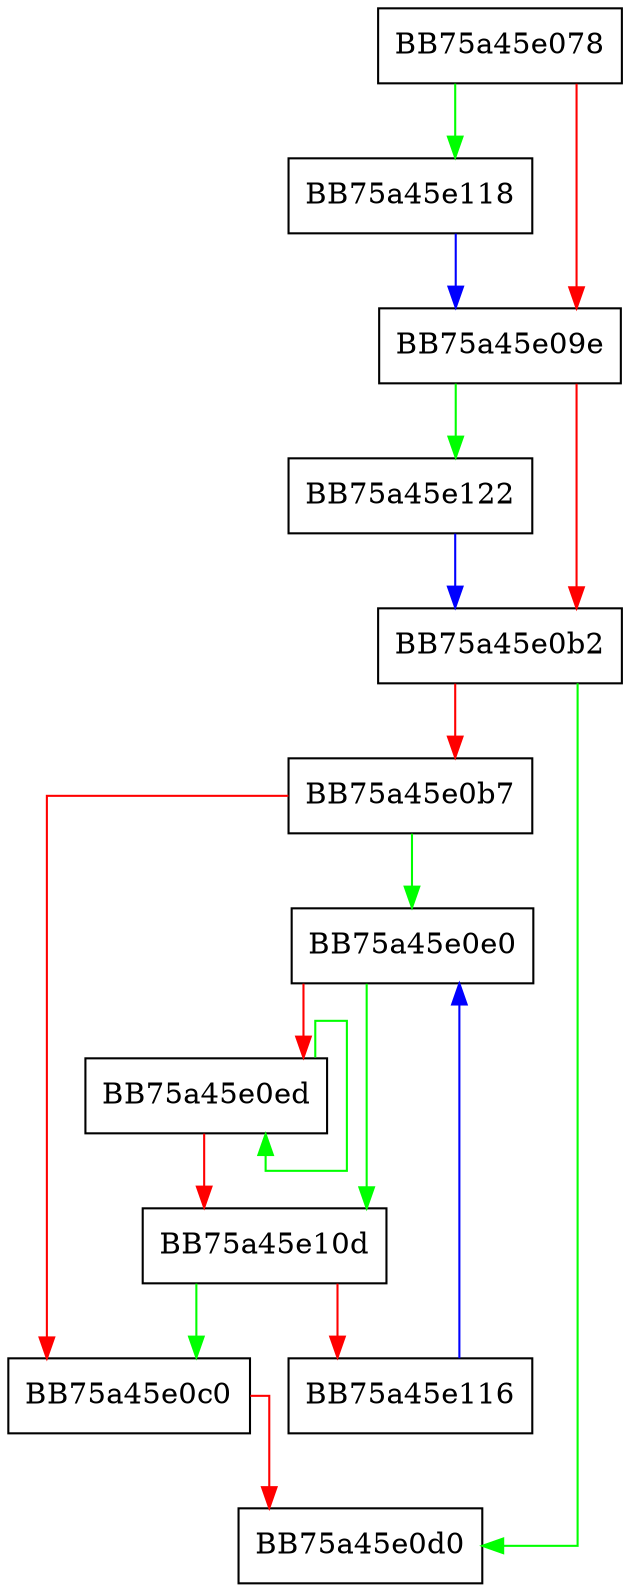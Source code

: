 digraph pcache1ResizeHash {
  node [shape="box"];
  graph [splines=ortho];
  BB75a45e078 -> BB75a45e118 [color="green"];
  BB75a45e078 -> BB75a45e09e [color="red"];
  BB75a45e09e -> BB75a45e122 [color="green"];
  BB75a45e09e -> BB75a45e0b2 [color="red"];
  BB75a45e0b2 -> BB75a45e0d0 [color="green"];
  BB75a45e0b2 -> BB75a45e0b7 [color="red"];
  BB75a45e0b7 -> BB75a45e0e0 [color="green"];
  BB75a45e0b7 -> BB75a45e0c0 [color="red"];
  BB75a45e0c0 -> BB75a45e0d0 [color="red"];
  BB75a45e0e0 -> BB75a45e10d [color="green"];
  BB75a45e0e0 -> BB75a45e0ed [color="red"];
  BB75a45e0ed -> BB75a45e0ed [color="green"];
  BB75a45e0ed -> BB75a45e10d [color="red"];
  BB75a45e10d -> BB75a45e0c0 [color="green"];
  BB75a45e10d -> BB75a45e116 [color="red"];
  BB75a45e116 -> BB75a45e0e0 [color="blue"];
  BB75a45e118 -> BB75a45e09e [color="blue"];
  BB75a45e122 -> BB75a45e0b2 [color="blue"];
}
